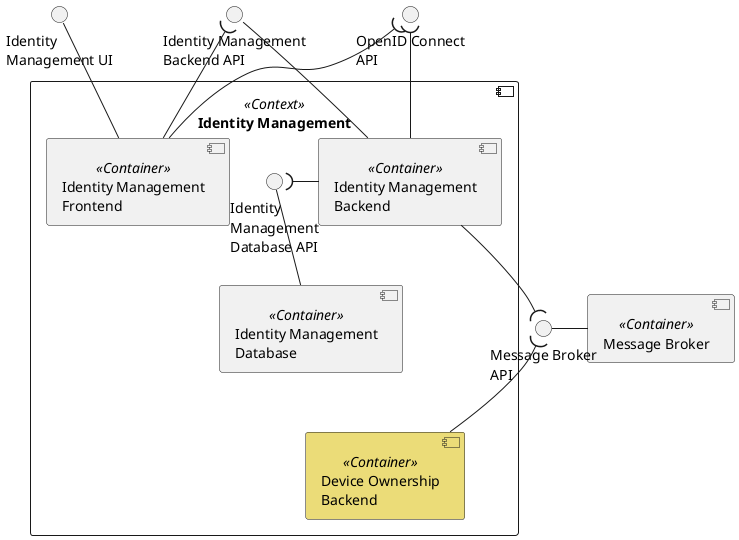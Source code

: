 @startuml identity-management-context

interface "Identity\nManagement UI" as FRONT_API
interface "Identity Management\nBackend API" as BACK_API

interface "OpenID Connect\nAPI" as OPENID

component "Identity Management" <<Context>> {
    component "Identity Management\nBackend" <<Container>> as BACK
    component "Identity Management\nFrontend" <<Container>> as FRONT
    component "Identity Management\nDatabase" <<Container>> as DB

    interface "Identity\nManagement\nDatabase API" as DB_API

    DB_API -- DB
    FRONT_API -- FRONT
    BACK_API -- BACK
    DB_API )- BACK
    FRONT --( BACK_API
    OPENID )-- FRONT
    OPENID )-- BACK

    component "Device Ownership\nBackend" <<Container>> as FLOW #ebdc78
}

component "Message Broker" <<Container>> as MB
interface "Message Broker\nAPI" as MB_API

MB_API - MB

BACK --( MB_API

MB_API )-- FLOW

DB -[hidden]- FLOW

@enduml
